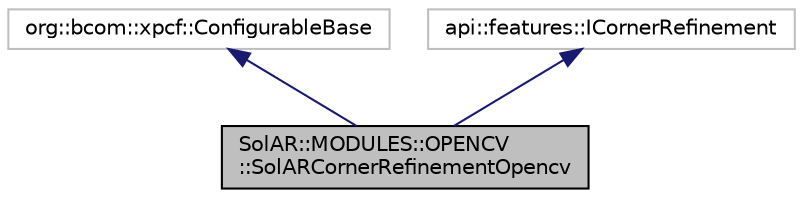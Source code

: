 digraph "SolAR::MODULES::OPENCV::SolARCornerRefinementOpencv"
{
 // LATEX_PDF_SIZE
  edge [fontname="Helvetica",fontsize="10",labelfontname="Helvetica",labelfontsize="10"];
  node [fontname="Helvetica",fontsize="10",shape=record];
  Node1 [label="SolAR::MODULES::OPENCV\l::SolARCornerRefinementOpencv",height=0.2,width=0.4,color="black", fillcolor="grey75", style="filled", fontcolor="black",tooltip="Refine the corner locations. UUID: ddae46ca-1657-4301-a87d-f2dcfa6265d0"];
  Node2 -> Node1 [dir="back",color="midnightblue",fontsize="10",style="solid",fontname="Helvetica"];
  Node2 [label="org::bcom::xpcf::ConfigurableBase",height=0.2,width=0.4,color="grey75", fillcolor="white", style="filled",tooltip=" "];
  Node3 -> Node1 [dir="back",color="midnightblue",fontsize="10",style="solid",fontname="Helvetica"];
  Node3 [label="api::features::ICornerRefinement",height=0.2,width=0.4,color="grey75", fillcolor="white", style="filled",tooltip=" "];
}
